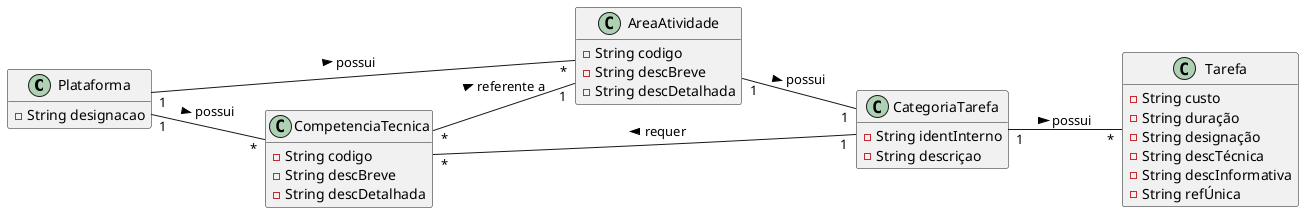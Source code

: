 @startuml
hide methods
left to right direction

class Plataforma {
  -String designacao
}

class AreaAtividade {
  -String codigo
  -String descBreve
  -String descDetalhada
 
}

class CompetenciaTecnica {
  -String codigo
  -String descBreve
  -String descDetalhada
}

class CategoriaTarefa {
  -String identInterno
  -String descriçao
}

class Tarefa {
  -String custo
  -String duração
  -String designação
  -String descTécnica
  -String descInformativa
  -String refÚnica
}

Plataforma "1" -- "*" AreaAtividade : possui >
Plataforma "1" -- "*" CompetenciaTecnica : possui >
CompetenciaTecnica "*" -- "1" CategoriaTarefa: requer <
CompetenciaTecnica "*" -- "1" AreaAtividade : referente a >
AreaAtividade "1" -- "1" CategoriaTarefa : possui >
CategoriaTarefa "1" -- "*" Tarefa : possui >
@enduml
